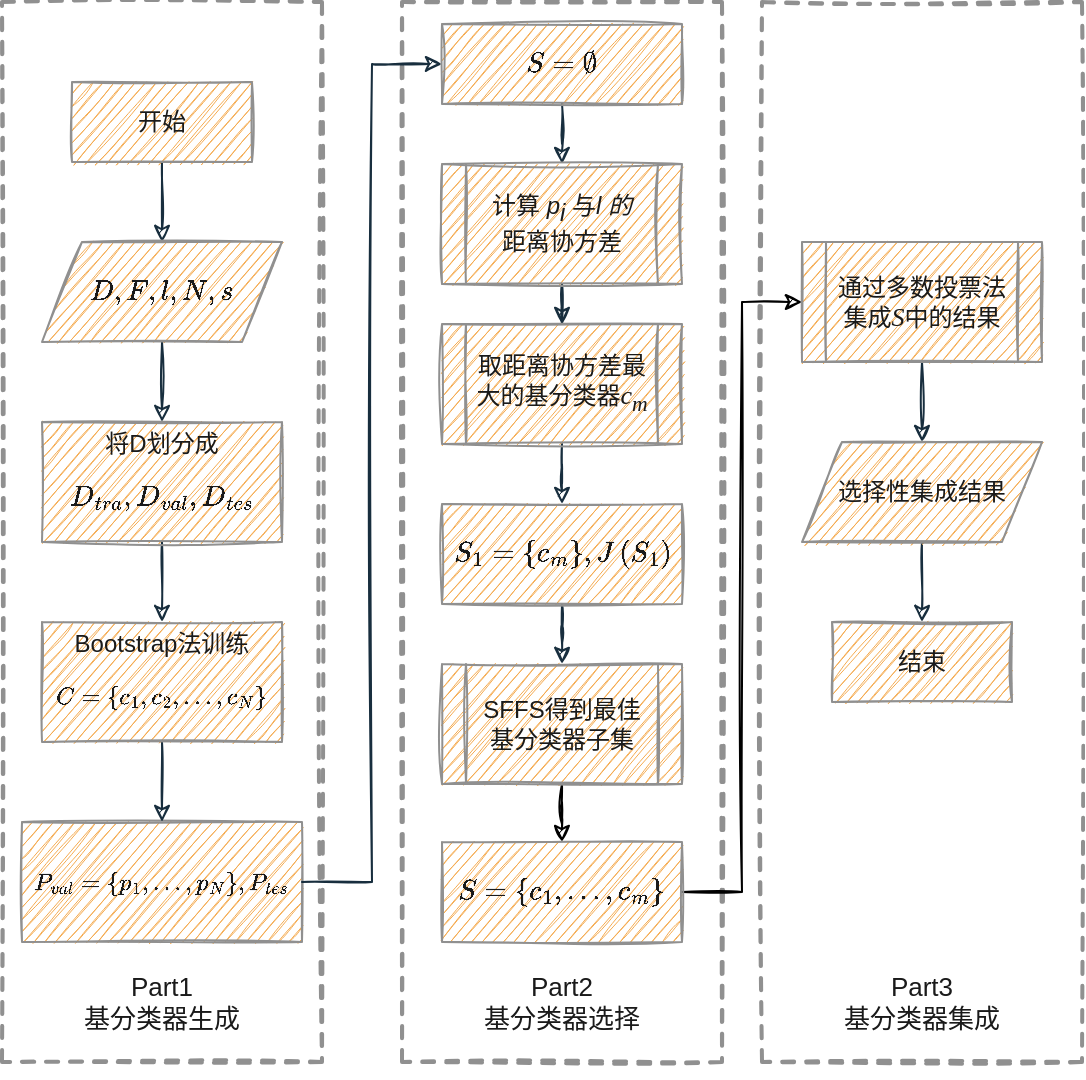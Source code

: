 <mxfile version="18.0.5" type="github">
  <diagram id="C5RBs43oDa-KdzZeNtuy" name="Page-1">
    <mxGraphModel dx="1038" dy="523" grid="1" gridSize="10" guides="1" tooltips="1" connect="1" arrows="1" fold="1" page="1" pageScale="1" pageWidth="827" pageHeight="1169" math="1" shadow="0">
      <root>
        <mxCell id="WIyWlLk6GJQsqaUBKTNV-0" />
        <mxCell id="WIyWlLk6GJQsqaUBKTNV-1" parent="WIyWlLk6GJQsqaUBKTNV-0" />
        <mxCell id="lHDS3vfdG8UvCn77NuTh-1" value="" style="rounded=0;whiteSpace=wrap;html=1;sketch=1;fontColor=#1A1A1A;strokeColor=#909090;fillColor=none;dashed=1;strokeWidth=2;shadow=0;" vertex="1" parent="WIyWlLk6GJQsqaUBKTNV-1">
          <mxGeometry x="520" y="40" width="160" height="530" as="geometry" />
        </mxCell>
        <mxCell id="lHDS3vfdG8UvCn77NuTh-2" value="" style="rounded=0;whiteSpace=wrap;html=1;sketch=1;fontColor=#1A1A1A;strokeColor=#909090;fillColor=none;dashed=1;strokeWidth=2;shadow=0;" vertex="1" parent="WIyWlLk6GJQsqaUBKTNV-1">
          <mxGeometry x="340" y="40" width="160" height="530" as="geometry" />
        </mxCell>
        <mxCell id="lHDS3vfdG8UvCn77NuTh-12" value="$${\small P_{val}=\left \{ p_{1},...,p_{N} \right \} ,P_{tes}}&amp;nbsp;$$" style="whiteSpace=wrap;html=1;rounded=0;fontColor=#1A1A1A;strokeColor=#909090;fillColor=#F5AB50;sketch=1;" vertex="1" parent="WIyWlLk6GJQsqaUBKTNV-1">
          <mxGeometry x="150" y="450" width="140" height="60" as="geometry" />
        </mxCell>
        <mxCell id="lHDS3vfdG8UvCn77NuTh-3" style="edgeStyle=orthogonalEdgeStyle;curved=0;rounded=0;sketch=1;orthogonalLoop=1;jettySize=auto;html=1;entryX=0.5;entryY=0;entryDx=0;entryDy=0;fontColor=#1A1A1A;strokeColor=#182E3E;" edge="1" parent="WIyWlLk6GJQsqaUBKTNV-1" source="lHDS3vfdG8UvCn77NuTh-4" target="lHDS3vfdG8UvCn77NuTh-6">
          <mxGeometry relative="1" as="geometry" />
        </mxCell>
        <mxCell id="lHDS3vfdG8UvCn77NuTh-4" value="开始" style="rounded=0;whiteSpace=wrap;html=1;fontSize=12;glass=0;strokeWidth=1;shadow=0;fillColor=#F5AB50;strokeColor=#909090;fontColor=#1A1A1A;sketch=1;" vertex="1" parent="WIyWlLk6GJQsqaUBKTNV-1">
          <mxGeometry x="175" y="80" width="90" height="40" as="geometry" />
        </mxCell>
        <mxCell id="lHDS3vfdG8UvCn77NuTh-5" value="" style="edgeStyle=orthogonalEdgeStyle;curved=0;rounded=0;sketch=1;orthogonalLoop=1;jettySize=auto;html=1;fontColor=#1A1A1A;strokeColor=#182E3E;" edge="1" parent="WIyWlLk6GJQsqaUBKTNV-1" source="lHDS3vfdG8UvCn77NuTh-6" target="lHDS3vfdG8UvCn77NuTh-8">
          <mxGeometry relative="1" as="geometry" />
        </mxCell>
        <mxCell id="lHDS3vfdG8UvCn77NuTh-6" value="$$D,F,l,N,s$$" style="shape=parallelogram;perimeter=parallelogramPerimeter;whiteSpace=wrap;html=1;fixedSize=1;rounded=0;sketch=1;fontColor=#1A1A1A;strokeColor=#909090;fillColor=#F5AB50;" vertex="1" parent="WIyWlLk6GJQsqaUBKTNV-1">
          <mxGeometry x="160" y="160" width="120" height="50" as="geometry" />
        </mxCell>
        <mxCell id="lHDS3vfdG8UvCn77NuTh-7" value="" style="edgeStyle=orthogonalEdgeStyle;curved=0;rounded=0;sketch=1;orthogonalLoop=1;jettySize=auto;html=1;fontColor=#1A1A1A;strokeColor=#182E3E;" edge="1" parent="WIyWlLk6GJQsqaUBKTNV-1" source="lHDS3vfdG8UvCn77NuTh-8" target="lHDS3vfdG8UvCn77NuTh-10">
          <mxGeometry relative="1" as="geometry" />
        </mxCell>
        <mxCell id="lHDS3vfdG8UvCn77NuTh-8" value="将D划分成&lt;br&gt;$$D_{tra},D_{val},D_{tes}$$" style="whiteSpace=wrap;html=1;rounded=0;fontColor=#1A1A1A;strokeColor=#909090;fillColor=#F5AB50;sketch=1;" vertex="1" parent="WIyWlLk6GJQsqaUBKTNV-1">
          <mxGeometry x="160" y="250" width="120" height="60" as="geometry" />
        </mxCell>
        <mxCell id="lHDS3vfdG8UvCn77NuTh-9" value="" style="edgeStyle=orthogonalEdgeStyle;curved=0;rounded=0;sketch=1;orthogonalLoop=1;jettySize=auto;html=1;fontColor=#1A1A1A;strokeColor=#182E3E;" edge="1" parent="WIyWlLk6GJQsqaUBKTNV-1" source="lHDS3vfdG8UvCn77NuTh-10" target="lHDS3vfdG8UvCn77NuTh-12">
          <mxGeometry relative="1" as="geometry" />
        </mxCell>
        <mxCell id="lHDS3vfdG8UvCn77NuTh-10" value="Bootstrap法训练&lt;br&gt;$${\small C=\left \{ c_{1},c_{2},...,c_{N} \right \} }&amp;nbsp;$$" style="whiteSpace=wrap;html=1;rounded=0;fontColor=#1A1A1A;strokeColor=#909090;fillColor=#F5AB50;sketch=1;" vertex="1" parent="WIyWlLk6GJQsqaUBKTNV-1">
          <mxGeometry x="160" y="350" width="120" height="60" as="geometry" />
        </mxCell>
        <mxCell id="lHDS3vfdG8UvCn77NuTh-11" value="" style="edgeStyle=orthogonalEdgeStyle;curved=0;rounded=0;sketch=1;orthogonalLoop=1;jettySize=auto;html=1;fontColor=#1A1A1A;strokeColor=#182E3E;entryX=0;entryY=0.5;entryDx=0;entryDy=0;" edge="1" parent="WIyWlLk6GJQsqaUBKTNV-1" source="lHDS3vfdG8UvCn77NuTh-12" target="lHDS3vfdG8UvCn77NuTh-14">
          <mxGeometry relative="1" as="geometry" />
        </mxCell>
        <mxCell id="lHDS3vfdG8UvCn77NuTh-13" style="edgeStyle=orthogonalEdgeStyle;curved=0;rounded=0;sketch=1;orthogonalLoop=1;jettySize=auto;html=1;entryX=0.5;entryY=0;entryDx=0;entryDy=0;fontColor=#1A1A1A;strokeColor=#182E3E;" edge="1" parent="WIyWlLk6GJQsqaUBKTNV-1" source="lHDS3vfdG8UvCn77NuTh-14" target="lHDS3vfdG8UvCn77NuTh-16">
          <mxGeometry relative="1" as="geometry" />
        </mxCell>
        <mxCell id="lHDS3vfdG8UvCn77NuTh-14" value="$$S=\emptyset$$" style="whiteSpace=wrap;html=1;rounded=0;fontColor=#1A1A1A;strokeColor=#909090;fillColor=#F5AB50;sketch=1;" vertex="1" parent="WIyWlLk6GJQsqaUBKTNV-1">
          <mxGeometry x="360" y="51" width="120" height="40" as="geometry" />
        </mxCell>
        <mxCell id="lHDS3vfdG8UvCn77NuTh-15" style="edgeStyle=orthogonalEdgeStyle;curved=0;rounded=0;sketch=1;orthogonalLoop=1;jettySize=auto;html=1;entryX=0.5;entryY=0;entryDx=0;entryDy=0;fontColor=#1A1A1A;strokeColor=#182E3E;" edge="1" parent="WIyWlLk6GJQsqaUBKTNV-1" source="lHDS3vfdG8UvCn77NuTh-16" target="lHDS3vfdG8UvCn77NuTh-18">
          <mxGeometry relative="1" as="geometry" />
        </mxCell>
        <mxCell id="lHDS3vfdG8UvCn77NuTh-16" value="计算&amp;nbsp;&lt;i&gt;p&lt;/i&gt;&lt;i style=&quot;vertical-align: sub&quot;&gt;i &lt;/i&gt;与&lt;i&gt;l 的&lt;br&gt;&lt;/i&gt;距离协方差" style="shape=process;whiteSpace=wrap;html=1;backgroundOutline=1;rounded=0;sketch=1;fontColor=#1A1A1A;strokeColor=#909090;fillColor=#F5AB50;" vertex="1" parent="WIyWlLk6GJQsqaUBKTNV-1">
          <mxGeometry x="360" y="121" width="120" height="60" as="geometry" />
        </mxCell>
        <mxCell id="lHDS3vfdG8UvCn77NuTh-17" value="" style="edgeStyle=orthogonalEdgeStyle;curved=0;rounded=0;sketch=1;orthogonalLoop=1;jettySize=auto;html=1;fontColor=#1A1A1A;strokeColor=#182E3E;" edge="1" parent="WIyWlLk6GJQsqaUBKTNV-1" source="lHDS3vfdG8UvCn77NuTh-18" target="lHDS3vfdG8UvCn77NuTh-20">
          <mxGeometry relative="1" as="geometry" />
        </mxCell>
        <mxCell id="lHDS3vfdG8UvCn77NuTh-18" value="取距离协方差最大的基分类器&lt;font style=&quot;font-size: 13px;&quot; face=&quot;Times New Roman&quot;&gt;&lt;i&gt;c&lt;sub&gt;m&lt;/sub&gt;&lt;/i&gt;&lt;/font&gt;" style="shape=process;whiteSpace=wrap;html=1;backgroundOutline=1;rounded=0;sketch=1;fontColor=#1A1A1A;strokeColor=#909090;fillColor=#F5AB50;" vertex="1" parent="WIyWlLk6GJQsqaUBKTNV-1">
          <mxGeometry x="360" y="201" width="120" height="60" as="geometry" />
        </mxCell>
        <mxCell id="lHDS3vfdG8UvCn77NuTh-19" style="edgeStyle=orthogonalEdgeStyle;curved=0;rounded=0;sketch=1;orthogonalLoop=1;jettySize=auto;html=1;entryX=0.5;entryY=0;entryDx=0;entryDy=0;fontSize=13;fontColor=#1A1A1A;strokeColor=#182E3E;" edge="1" parent="WIyWlLk6GJQsqaUBKTNV-1" source="lHDS3vfdG8UvCn77NuTh-20" target="lHDS3vfdG8UvCn77NuTh-22">
          <mxGeometry relative="1" as="geometry" />
        </mxCell>
        <mxCell id="lHDS3vfdG8UvCn77NuTh-20" value="$$S_{1}=\left \{ c_{m} \right \},J\left ( S_{1} \right )&lt;br&gt;$$" style="whiteSpace=wrap;html=1;rounded=0;fontColor=#1A1A1A;strokeColor=#909090;fillColor=#F5AB50;sketch=1;" vertex="1" parent="WIyWlLk6GJQsqaUBKTNV-1">
          <mxGeometry x="360" y="291" width="120" height="50" as="geometry" />
        </mxCell>
        <mxCell id="lHDS3vfdG8UvCn77NuTh-36" style="edgeStyle=orthogonalEdgeStyle;rounded=0;orthogonalLoop=1;jettySize=auto;html=1;entryX=0.5;entryY=0;entryDx=0;entryDy=0;fontFamily=Times New Roman;fontSize=13;sketch=1;" edge="1" parent="WIyWlLk6GJQsqaUBKTNV-1" source="lHDS3vfdG8UvCn77NuTh-22" target="lHDS3vfdG8UvCn77NuTh-33">
          <mxGeometry relative="1" as="geometry" />
        </mxCell>
        <mxCell id="lHDS3vfdG8UvCn77NuTh-22" value="SFFS得到最佳&lt;br&gt;基分类器子集" style="shape=process;whiteSpace=wrap;html=1;backgroundOutline=1;rounded=0;sketch=1;fontColor=#1A1A1A;strokeColor=#909090;fillColor=#F5AB50;" vertex="1" parent="WIyWlLk6GJQsqaUBKTNV-1">
          <mxGeometry x="360" y="371" width="120" height="60" as="geometry" />
        </mxCell>
        <mxCell id="lHDS3vfdG8UvCn77NuTh-23" style="edgeStyle=orthogonalEdgeStyle;curved=0;rounded=0;sketch=1;orthogonalLoop=1;jettySize=auto;html=1;entryX=0.5;entryY=0;entryDx=0;entryDy=0;fontColor=#1A1A1A;strokeColor=#182E3E;" edge="1" parent="WIyWlLk6GJQsqaUBKTNV-1" source="lHDS3vfdG8UvCn77NuTh-24" target="lHDS3vfdG8UvCn77NuTh-26">
          <mxGeometry relative="1" as="geometry" />
        </mxCell>
        <mxCell id="lHDS3vfdG8UvCn77NuTh-24" value="通过多数投票法&lt;br&gt;集成&lt;font style=&quot;font-size: 13px;&quot; face=&quot;Times New Roman&quot;&gt;&lt;i&gt;S&lt;/i&gt;&lt;/font&gt;中的结果" style="shape=process;whiteSpace=wrap;html=1;backgroundOutline=1;rounded=0;sketch=1;fontColor=#1A1A1A;strokeColor=#909090;fillColor=#F5AB50;" vertex="1" parent="WIyWlLk6GJQsqaUBKTNV-1">
          <mxGeometry x="540" y="160" width="120" height="60" as="geometry" />
        </mxCell>
        <mxCell id="lHDS3vfdG8UvCn77NuTh-25" style="edgeStyle=orthogonalEdgeStyle;curved=0;rounded=0;sketch=1;orthogonalLoop=1;jettySize=auto;html=1;entryX=0.5;entryY=0;entryDx=0;entryDy=0;fontColor=#1A1A1A;strokeColor=#182E3E;" edge="1" parent="WIyWlLk6GJQsqaUBKTNV-1" source="lHDS3vfdG8UvCn77NuTh-26" target="lHDS3vfdG8UvCn77NuTh-27">
          <mxGeometry relative="1" as="geometry" />
        </mxCell>
        <mxCell id="lHDS3vfdG8UvCn77NuTh-26" value="选择性集成结果" style="shape=parallelogram;perimeter=parallelogramPerimeter;whiteSpace=wrap;html=1;fixedSize=1;rounded=0;sketch=1;fontColor=#1A1A1A;strokeColor=#909090;fillColor=#F5AB50;" vertex="1" parent="WIyWlLk6GJQsqaUBKTNV-1">
          <mxGeometry x="540" y="260" width="120" height="50" as="geometry" />
        </mxCell>
        <mxCell id="lHDS3vfdG8UvCn77NuTh-27" value="结束" style="rounded=0;whiteSpace=wrap;html=1;fontSize=12;glass=0;strokeWidth=1;shadow=0;fillColor=#F5AB50;strokeColor=#909090;fontColor=#1A1A1A;sketch=1;" vertex="1" parent="WIyWlLk6GJQsqaUBKTNV-1">
          <mxGeometry x="555" y="350" width="90" height="40" as="geometry" />
        </mxCell>
        <mxCell id="lHDS3vfdG8UvCn77NuTh-28" value="&lt;font style=&quot;font-size: 13px&quot;&gt;Part1&lt;br&gt;基分类器生成&lt;/font&gt;" style="text;html=1;strokeColor=none;fillColor=none;align=center;verticalAlign=middle;whiteSpace=wrap;rounded=0;shadow=0;dashed=1;sketch=1;fontColor=#1A1A1A;" vertex="1" parent="WIyWlLk6GJQsqaUBKTNV-1">
          <mxGeometry x="150" y="502.5" width="140" height="75.5" as="geometry" />
        </mxCell>
        <mxCell id="lHDS3vfdG8UvCn77NuTh-29" value="&lt;font style=&quot;font-size: 13px&quot;&gt;Part2&lt;br&gt;基分类器选择&lt;/font&gt;" style="text;html=1;strokeColor=none;fillColor=none;align=center;verticalAlign=middle;whiteSpace=wrap;rounded=0;shadow=0;dashed=1;sketch=1;fontColor=#1A1A1A;" vertex="1" parent="WIyWlLk6GJQsqaUBKTNV-1">
          <mxGeometry x="350" y="502.5" width="140" height="75.5" as="geometry" />
        </mxCell>
        <mxCell id="lHDS3vfdG8UvCn77NuTh-30" value="&lt;font style=&quot;font-size: 13px&quot;&gt;Part3&lt;br&gt;基分类器集成&lt;/font&gt;" style="text;html=1;strokeColor=none;fillColor=none;align=center;verticalAlign=middle;whiteSpace=wrap;rounded=0;shadow=0;dashed=1;sketch=1;fontColor=#1A1A1A;" vertex="1" parent="WIyWlLk6GJQsqaUBKTNV-1">
          <mxGeometry x="530" y="502.5" width="140" height="75.5" as="geometry" />
        </mxCell>
        <mxCell id="lHDS3vfdG8UvCn77NuTh-38" style="edgeStyle=orthogonalEdgeStyle;rounded=0;orthogonalLoop=1;jettySize=auto;html=1;entryX=0;entryY=0.5;entryDx=0;entryDy=0;fontFamily=Times New Roman;fontSize=13;sketch=1;" edge="1" parent="WIyWlLk6GJQsqaUBKTNV-1" source="lHDS3vfdG8UvCn77NuTh-33" target="lHDS3vfdG8UvCn77NuTh-24">
          <mxGeometry relative="1" as="geometry" />
        </mxCell>
        <mxCell id="lHDS3vfdG8UvCn77NuTh-33" value="$${S=\left \{ c_{1},...,c_{m} \right \} }&amp;nbsp;$$" style="whiteSpace=wrap;html=1;rounded=0;fontColor=#1A1A1A;strokeColor=#909090;fillColor=#F5AB50;sketch=1;" vertex="1" parent="WIyWlLk6GJQsqaUBKTNV-1">
          <mxGeometry x="360" y="460" width="120" height="50" as="geometry" />
        </mxCell>
        <mxCell id="lHDS3vfdG8UvCn77NuTh-0" value="" style="rounded=0;whiteSpace=wrap;html=1;sketch=1;fontColor=#1A1A1A;strokeColor=#909090;fillColor=none;dashed=1;strokeWidth=2;shadow=0;" vertex="1" parent="WIyWlLk6GJQsqaUBKTNV-1">
          <mxGeometry x="140" y="40" width="160" height="530" as="geometry" />
        </mxCell>
      </root>
    </mxGraphModel>
  </diagram>
</mxfile>

